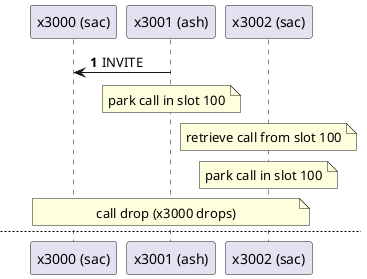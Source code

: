 @startuml
'https://plantuml.com/sequence-diagram

autonumber

participant "x3000 (sac)" as x3000
participant "x3001 (ash)" as x3001
participant "x3002 (sac)" as x3002

x3001 -> x3000: INVITE
note over x3001: park call in slot 100
note over x3002: retrieve call from slot 100
note over x3002: park call in slot 100
note over x3000,x3002: call drop (x3000 drops)

newpage

x3001 -> x3000: INVITE
note over x3000: park call in slot 100
note over x3002: retrieve call from slot 100
note over x3002: park call in slot 100
note over x3000,x3002: call drop (x3001 drops)

newpage

x3000 -> x3001: INVITE
note over x3000: park call in slot 100
note over x3002: retrieve call from slot 100
note over x3002: park call in slot 100
note over x3000,x3002: call drop (x3001 drops)

newpage

x3000 -> x3001: INVITE
note over x3001: park call in slot 100
note over x3002: retrieve call from slot 100
note over x3002: park call in slot 100
note over x3000,x3002: call drop (x3001 drops)

newpage

x3000 -> x3001: INVITE
note over x3001: park call in slot 100
note over x3001: retrieve call from slot 100
note over x3001: park call in slot 100
note over x3000,x3002: call drop (x3001 drops)

@enduml